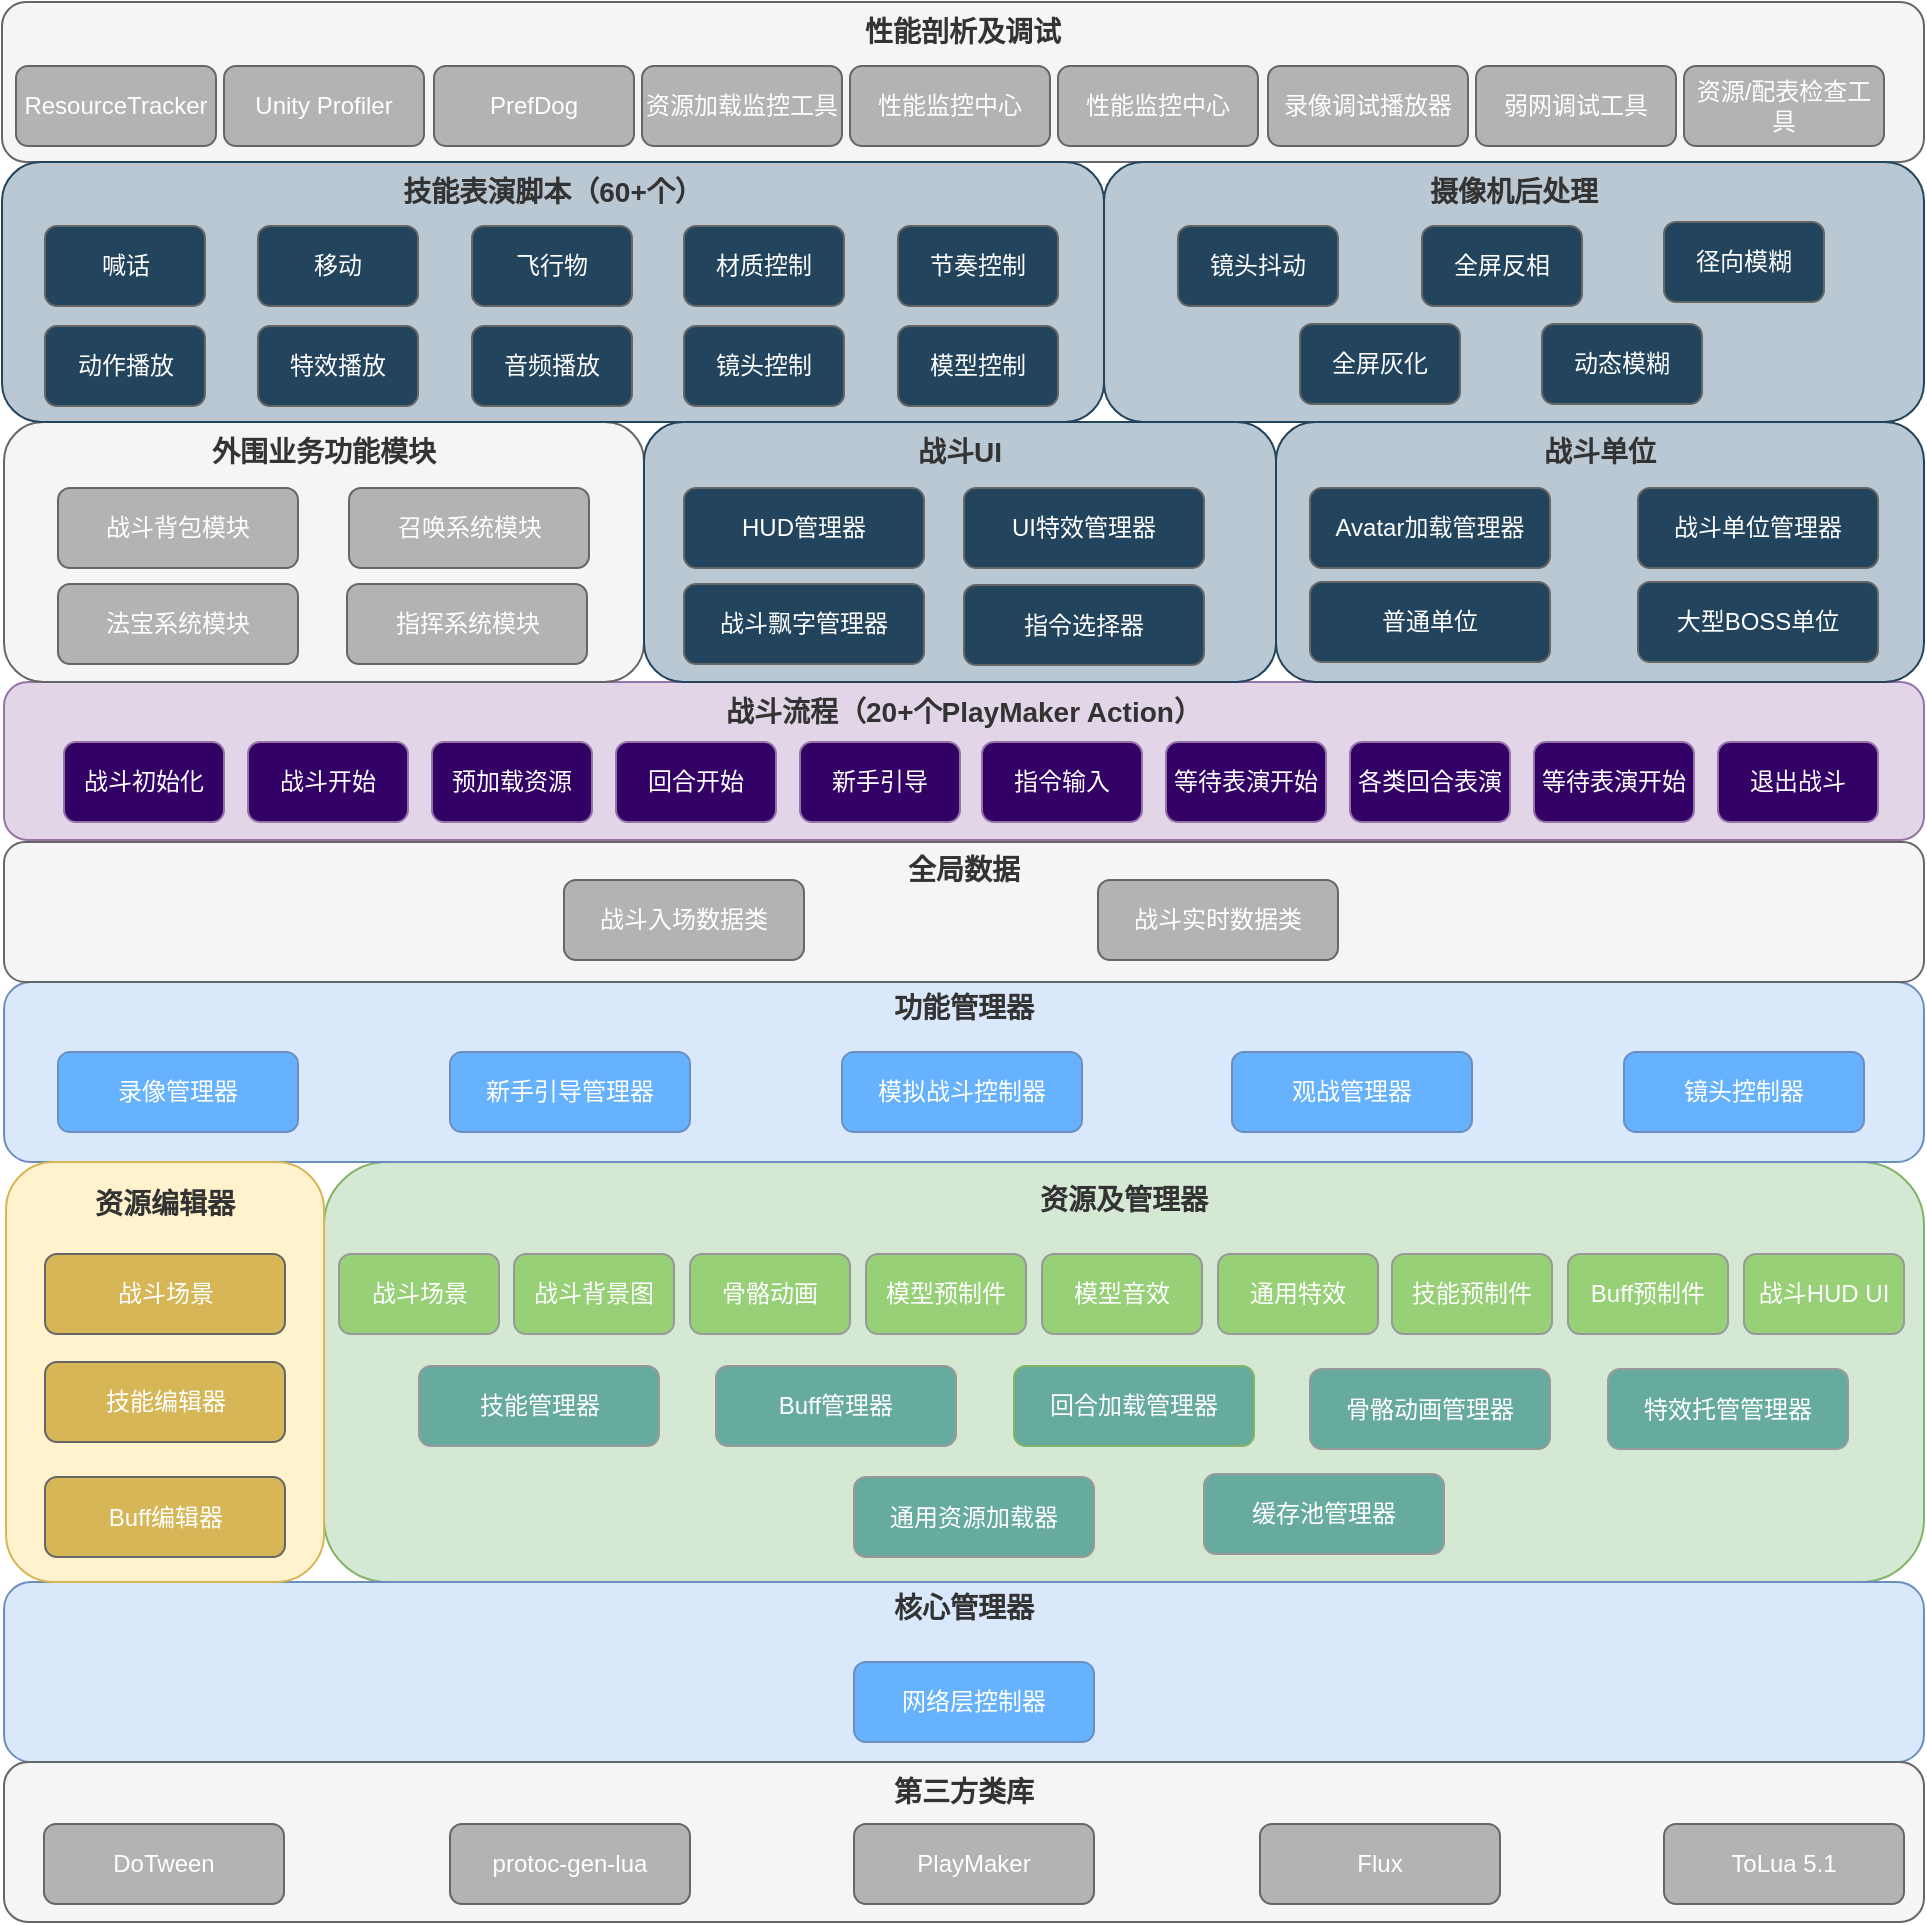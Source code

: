 <mxfile version="12.2.0" type="github" pages="1"><diagram id="-Knro7iIvr_-B3o6s4ao" name="第 1 页"><mxGraphModel dx="1422" dy="745" grid="1" gridSize="10" guides="1" tooltips="1" connect="1" arrows="1" fold="1" page="1" pageScale="1" pageWidth="827" pageHeight="1169" math="0" shadow="0"><root><mxCell id="0"/><mxCell id="1" parent="0"/><mxCell id="s2iT2gd37a2M7Q--zr3d-125" value="&lt;font style=&quot;font-size: 18px&quot;&gt;&lt;b style=&quot;font-size: 14px&quot;&gt;&lt;font color=&quot;#333333&quot; style=&quot;font-size: 14px&quot;&gt;资源及管理器&lt;br&gt;&lt;br&gt;&lt;br&gt;&lt;br&gt;&lt;br&gt;&lt;br&gt;&lt;br&gt;&lt;br&gt;&lt;/font&gt;&lt;/b&gt;&lt;br&gt;&lt;/font&gt;" style="rounded=1;whiteSpace=wrap;html=1;strokeColor=#82b366;fillColor=#d5e8d4;" parent="1" vertex="1"><mxGeometry x="400" y="1350" width="800" height="210" as="geometry"/></mxCell><mxCell id="s2iT2gd37a2M7Q--zr3d-138" value="&lt;font style=&quot;font-size: 18px&quot;&gt;&lt;b style=&quot;font-size: 14px&quot;&gt;&lt;font color=&quot;#333333&quot; style=&quot;font-size: 14px&quot;&gt;核心管理器&lt;br&gt;&lt;br&gt;&lt;br&gt;&lt;/font&gt;&lt;/b&gt;&lt;br&gt;&lt;/font&gt;" style="rounded=1;whiteSpace=wrap;html=1;strokeColor=#6c8ebf;fillColor=#dae8fc;" parent="1" vertex="1"><mxGeometry x="240" y="1560" width="960" height="90" as="geometry"/></mxCell><mxCell id="s2iT2gd37a2M7Q--zr3d-22" value="&lt;font color=&quot;#ffffff&quot;&gt;网络层控制器&lt;/font&gt;" style="rounded=1;whiteSpace=wrap;html=1;fillColor=#66B2FF;strokeColor=#6c8ebf;" parent="1" vertex="1"><mxGeometry x="665" y="1600" width="120" height="40" as="geometry"/></mxCell><mxCell id="s2iT2gd37a2M7Q--zr3d-25" value="&lt;font color=&quot;#ffffff&quot;&gt;骨骼动画管理器&lt;/font&gt;" style="rounded=1;whiteSpace=wrap;html=1;fillColor=#67AB9F;strokeColor=#999999;" parent="1" vertex="1"><mxGeometry x="893" y="1453.5" width="120" height="40" as="geometry"/></mxCell><mxCell id="s2iT2gd37a2M7Q--zr3d-26" value="&lt;font color=&quot;#ffffff&quot;&gt;缓存池管理器&lt;/font&gt;" style="rounded=1;whiteSpace=wrap;html=1;fillColor=#67AB9F;strokeColor=#999999;" parent="1" vertex="1"><mxGeometry x="840" y="1506" width="120" height="40" as="geometry"/></mxCell><mxCell id="s2iT2gd37a2M7Q--zr3d-49" value="&lt;font color=&quot;#ffffff&quot;&gt;回合加载管理器&lt;/font&gt;" style="rounded=1;whiteSpace=wrap;html=1;fillColor=#67AB9F;strokeColor=#82b366;" parent="1" vertex="1"><mxGeometry x="745" y="1452" width="120" height="40" as="geometry"/></mxCell><mxCell id="s2iT2gd37a2M7Q--zr3d-50" value="&lt;font style=&quot;font-size: 14px&quot;&gt;&lt;font color=&quot;#333333&quot; style=&quot;font-size: 14px&quot;&gt;&lt;b&gt;第三方类库&lt;br&gt;&lt;/b&gt;&lt;/font&gt;&lt;br&gt;&lt;br&gt;&lt;br&gt;&lt;/font&gt;" style="rounded=1;whiteSpace=wrap;html=1;strokeColor=#666666;fillColor=#f5f5f5;fontColor=#333333;" parent="1" vertex="1"><mxGeometry x="240" y="1650" width="960" height="80" as="geometry"/></mxCell><mxCell id="s2iT2gd37a2M7Q--zr3d-58" value="&lt;font color=&quot;#ffffff&quot;&gt;特效托管管理器&lt;/font&gt;" style="rounded=1;whiteSpace=wrap;html=1;fillColor=#67AB9F;strokeColor=#999999;" parent="1" vertex="1"><mxGeometry x="1042" y="1453.5" width="120" height="40" as="geometry"/></mxCell><mxCell id="s2iT2gd37a2M7Q--zr3d-69" value="&lt;font color=&quot;#ffffff&quot;&gt;DoTween&lt;/font&gt;" style="rounded=1;whiteSpace=wrap;html=1;fillColor=#B3B3B3;strokeColor=#666666;fontColor=#333333;" parent="1" vertex="1"><mxGeometry x="260" y="1681" width="120" height="40" as="geometry"/></mxCell><mxCell id="s2iT2gd37a2M7Q--zr3d-71" value="&lt;span style=&quot;text-align: left ; white-space: nowrap&quot;&gt;&lt;font color=&quot;#ffffff&quot;&gt;protoc-gen-lua&lt;/font&gt;&lt;/span&gt;" style="rounded=1;whiteSpace=wrap;html=1;fillColor=#B3B3B3;strokeColor=#666666;fontColor=#333333;" parent="1" vertex="1"><mxGeometry x="463" y="1681" width="120" height="40" as="geometry"/></mxCell><mxCell id="s2iT2gd37a2M7Q--zr3d-72" value="&lt;span style=&quot;text-align: left ; white-space: nowrap&quot;&gt;&lt;font color=&quot;#ffffff&quot;&gt;PlayMaker&lt;br&gt;&lt;/font&gt;&lt;/span&gt;" style="rounded=1;whiteSpace=wrap;html=1;fillColor=#B3B3B3;strokeColor=#666666;fontColor=#333333;" parent="1" vertex="1"><mxGeometry x="665" y="1681" width="120" height="40" as="geometry"/></mxCell><mxCell id="s2iT2gd37a2M7Q--zr3d-73" value="&lt;span style=&quot;text-align: left ; white-space: nowrap&quot;&gt;&lt;font color=&quot;#ffffff&quot;&gt;Flux&lt;br&gt;&lt;/font&gt;&lt;/span&gt;" style="rounded=1;whiteSpace=wrap;html=1;fillColor=#B3B3B3;strokeColor=#666666;fontColor=#333333;" parent="1" vertex="1"><mxGeometry x="868" y="1681" width="120" height="40" as="geometry"/></mxCell><mxCell id="s2iT2gd37a2M7Q--zr3d-74" value="&lt;span style=&quot;text-align: left ; white-space: nowrap&quot;&gt;&lt;font color=&quot;#ffffff&quot;&gt;ToLua 5.1&lt;br&gt;&lt;/font&gt;&lt;/span&gt;" style="rounded=1;whiteSpace=wrap;html=1;fillColor=#B3B3B3;strokeColor=#666666;fontColor=#333333;" parent="1" vertex="1"><mxGeometry x="1070" y="1681" width="120" height="40" as="geometry"/></mxCell><mxCell id="s2iT2gd37a2M7Q--zr3d-126" value="&lt;font color=&quot;#ffffff&quot;&gt;骨骼动画&lt;/font&gt;" style="rounded=1;whiteSpace=wrap;html=1;fillColor=#97D077;strokeColor=#999999;" parent="1" vertex="1"><mxGeometry x="583" y="1396" width="80" height="40" as="geometry"/></mxCell><mxCell id="s2iT2gd37a2M7Q--zr3d-127" value="&lt;font color=&quot;#ffffff&quot;&gt;模型预制件&lt;/font&gt;" style="rounded=1;whiteSpace=wrap;html=1;fillColor=#97D077;strokeColor=#999999;" parent="1" vertex="1"><mxGeometry x="671" y="1396" width="80" height="40" as="geometry"/></mxCell><mxCell id="s2iT2gd37a2M7Q--zr3d-128" value="&lt;font color=&quot;#ffffff&quot;&gt;Buff预制件&lt;/font&gt;" style="rounded=1;whiteSpace=wrap;html=1;fillColor=#97D077;strokeColor=#999999;" parent="1" vertex="1"><mxGeometry x="1022" y="1396" width="80" height="40" as="geometry"/></mxCell><mxCell id="s2iT2gd37a2M7Q--zr3d-129" value="&lt;font color=&quot;#ffffff&quot;&gt;通用特效&lt;/font&gt;" style="rounded=1;whiteSpace=wrap;html=1;fillColor=#97D077;strokeColor=#999999;" parent="1" vertex="1"><mxGeometry x="847" y="1396" width="80" height="40" as="geometry"/></mxCell><mxCell id="s2iT2gd37a2M7Q--zr3d-130" value="&lt;font color=&quot;#ffffff&quot;&gt;战斗场景&lt;/font&gt;" style="rounded=1;whiteSpace=wrap;html=1;fillColor=#97D077;strokeColor=#999999;" parent="1" vertex="1"><mxGeometry x="407.5" y="1396" width="80" height="40" as="geometry"/></mxCell><mxCell id="s2iT2gd37a2M7Q--zr3d-131" value="&lt;font color=&quot;#ffffff&quot;&gt;技能预制件&lt;/font&gt;" style="rounded=1;whiteSpace=wrap;html=1;fillColor=#97D077;strokeColor=#999999;" parent="1" vertex="1"><mxGeometry x="934" y="1396" width="80" height="40" as="geometry"/></mxCell><mxCell id="s2iT2gd37a2M7Q--zr3d-132" value="&lt;font color=&quot;#ffffff&quot;&gt;战斗HUD UI&lt;br&gt;&lt;/font&gt;" style="rounded=1;whiteSpace=wrap;html=1;fillColor=#97D077;strokeColor=#999999;" parent="1" vertex="1"><mxGeometry x="1110" y="1396" width="80" height="40" as="geometry"/></mxCell><mxCell id="s2iT2gd37a2M7Q--zr3d-133" value="&lt;font color=&quot;#ffffff&quot;&gt;战斗背景图&lt;/font&gt;" style="rounded=1;whiteSpace=wrap;html=1;fillColor=#97D077;strokeColor=#999999;" parent="1" vertex="1"><mxGeometry x="495" y="1396" width="80" height="40" as="geometry"/></mxCell><mxCell id="s2iT2gd37a2M7Q--zr3d-134" value="&lt;font color=&quot;#ffffff&quot;&gt;模型音效&lt;/font&gt;" style="rounded=1;whiteSpace=wrap;html=1;fillColor=#97D077;strokeColor=#999999;" parent="1" vertex="1"><mxGeometry x="759" y="1396" width="80" height="40" as="geometry"/></mxCell><mxCell id="s2iT2gd37a2M7Q--zr3d-135" value="&lt;font color=&quot;#ffffff&quot;&gt;通用资源加载器&lt;/font&gt;" style="rounded=1;whiteSpace=wrap;html=1;fillColor=#67AB9F;strokeColor=#999999;" parent="1" vertex="1"><mxGeometry x="665" y="1507.5" width="120" height="40" as="geometry"/></mxCell><mxCell id="s2iT2gd37a2M7Q--zr3d-140" value="&lt;font style=&quot;font-size: 18px&quot;&gt;&lt;b style=&quot;font-size: 14px&quot;&gt;&lt;font color=&quot;#333333&quot; style=&quot;font-size: 14px&quot;&gt;功能管理器&lt;br&gt;&lt;br&gt;&lt;br&gt;&lt;/font&gt;&lt;/b&gt;&lt;br&gt;&lt;/font&gt;" style="rounded=1;whiteSpace=wrap;html=1;strokeColor=#6c8ebf;fillColor=#dae8fc;" parent="1" vertex="1"><mxGeometry x="240" y="1260" width="960" height="90" as="geometry"/></mxCell><mxCell id="s2iT2gd37a2M7Q--zr3d-141" value="&lt;span style=&quot;color: rgb(255 , 255 , 255)&quot;&gt;录像管理器&lt;/span&gt;" style="rounded=1;whiteSpace=wrap;html=1;fillColor=#66B2FF;strokeColor=#6c8ebf;" parent="1" vertex="1"><mxGeometry x="267" y="1295" width="120" height="40" as="geometry"/></mxCell><mxCell id="s2iT2gd37a2M7Q--zr3d-142" value="&lt;span style=&quot;color: rgb(255 , 255 , 255)&quot;&gt;新手引导管理器&lt;/span&gt;" style="rounded=1;whiteSpace=wrap;html=1;fillColor=#66B2FF;strokeColor=#6c8ebf;" parent="1" vertex="1"><mxGeometry x="463" y="1295" width="120" height="40" as="geometry"/></mxCell><mxCell id="s2iT2gd37a2M7Q--zr3d-143" value="&lt;span style=&quot;color: rgb(255 , 255 , 255)&quot;&gt;模拟战斗控制器&lt;/span&gt;" style="rounded=1;whiteSpace=wrap;html=1;fillColor=#66B2FF;strokeColor=#6c8ebf;" parent="1" vertex="1"><mxGeometry x="659" y="1295" width="120" height="40" as="geometry"/></mxCell><mxCell id="s2iT2gd37a2M7Q--zr3d-145" value="&lt;span style=&quot;color: rgb(255 , 255 , 255)&quot;&gt;观战管理器&lt;/span&gt;" style="rounded=1;whiteSpace=wrap;html=1;fillColor=#66B2FF;strokeColor=#6c8ebf;" parent="1" vertex="1"><mxGeometry x="854" y="1295" width="120" height="40" as="geometry"/></mxCell><mxCell id="s2iT2gd37a2M7Q--zr3d-146" value="&lt;span style=&quot;color: rgb(255 , 255 , 255)&quot;&gt;镜头控制器&lt;/span&gt;" style="rounded=1;whiteSpace=wrap;html=1;fillColor=#66B2FF;strokeColor=#6c8ebf;" parent="1" vertex="1"><mxGeometry x="1050" y="1295" width="120" height="40" as="geometry"/></mxCell><mxCell id="s2iT2gd37a2M7Q--zr3d-147" value="&lt;font style=&quot;font-size: 18px&quot;&gt;&lt;b style=&quot;font-size: 14px&quot;&gt;&lt;font color=&quot;#333333&quot; style=&quot;font-size: 14px&quot;&gt;&lt;br&gt;全局数据&lt;br&gt;&lt;br&gt;&lt;br&gt;&lt;/font&gt;&lt;/b&gt;&lt;br&gt;&lt;/font&gt;" style="rounded=1;whiteSpace=wrap;html=1;strokeColor=#666666;fillColor=#f5f5f5;fontColor=#333333;" parent="1" vertex="1"><mxGeometry x="240" y="1190" width="960" height="70" as="geometry"/></mxCell><mxCell id="s2iT2gd37a2M7Q--zr3d-148" value="&lt;font color=&quot;#ffffff&quot;&gt;战斗入场数据类&lt;/font&gt;" style="rounded=1;whiteSpace=wrap;html=1;fillColor=#B3B3B3;strokeColor=#666666;fontColor=#333333;" parent="1" vertex="1"><mxGeometry x="520" y="1209" width="120" height="40" as="geometry"/></mxCell><mxCell id="s2iT2gd37a2M7Q--zr3d-149" value="&lt;font color=&quot;#ffffff&quot;&gt;战斗实时数据类&lt;/font&gt;" style="rounded=1;whiteSpace=wrap;html=1;fillColor=#B3B3B3;strokeColor=#666666;fontColor=#333333;" parent="1" vertex="1"><mxGeometry x="787" y="1209" width="120" height="40" as="geometry"/></mxCell><mxCell id="s2iT2gd37a2M7Q--zr3d-151" value="&lt;font style=&quot;font-size: 14px&quot;&gt;&lt;b style=&quot;color: rgb(51 , 51 , 51)&quot;&gt;战斗流程（20+个PlayMaker Action）&lt;/b&gt;&lt;b style=&quot;font-size: 14px&quot;&gt;&lt;font color=&quot;#333333&quot; style=&quot;font-size: 14px&quot;&gt;&lt;br&gt;&lt;br&gt;&lt;br&gt;&lt;/font&gt;&lt;/b&gt;&lt;br&gt;&lt;/font&gt;" style="rounded=1;whiteSpace=wrap;html=1;fillColor=#e1d5e7;strokeColor=#9673a6;" parent="1" vertex="1"><mxGeometry x="240" y="1110" width="960" height="79" as="geometry"/></mxCell><mxCell id="s2iT2gd37a2M7Q--zr3d-152" value="&lt;span style=&quot;color: rgb(255 , 255 , 255)&quot;&gt;战斗初始化&lt;/span&gt;" style="rounded=1;whiteSpace=wrap;html=1;fillColor=#330066;strokeColor=#9673A6;" parent="1" vertex="1"><mxGeometry x="270" y="1140" width="80" height="40" as="geometry"/></mxCell><mxCell id="s2iT2gd37a2M7Q--zr3d-153" value="&lt;span style=&quot;color: rgb(255 , 255 , 255)&quot;&gt;等待表演开始&lt;/span&gt;" style="rounded=1;whiteSpace=wrap;html=1;fillColor=#330066;strokeColor=#9673A6;" parent="1" vertex="1"><mxGeometry x="1005" y="1140" width="80" height="40" as="geometry"/></mxCell><mxCell id="s2iT2gd37a2M7Q--zr3d-154" value="&lt;span style=&quot;color: rgb(255 , 255 , 255)&quot;&gt;战斗开始&lt;/span&gt;" style="rounded=1;whiteSpace=wrap;html=1;fillColor=#330066;strokeColor=#9673A6;" parent="1" vertex="1"><mxGeometry x="362" y="1140" width="80" height="40" as="geometry"/></mxCell><mxCell id="s2iT2gd37a2M7Q--zr3d-155" value="&lt;span style=&quot;color: rgb(255 , 255 , 255)&quot;&gt;预加载资源&lt;/span&gt;" style="rounded=1;whiteSpace=wrap;html=1;fillColor=#330066;strokeColor=#9673A6;" parent="1" vertex="1"><mxGeometry x="454" y="1140" width="80" height="40" as="geometry"/></mxCell><mxCell id="s2iT2gd37a2M7Q--zr3d-156" value="&lt;span style=&quot;color: rgb(255 , 255 , 255)&quot;&gt;回合开始&lt;/span&gt;" style="rounded=1;whiteSpace=wrap;html=1;fillColor=#330066;strokeColor=#9673A6;" parent="1" vertex="1"><mxGeometry x="546" y="1140" width="80" height="40" as="geometry"/></mxCell><mxCell id="s2iT2gd37a2M7Q--zr3d-157" value="&lt;span style=&quot;color: rgb(255 , 255 , 255)&quot;&gt;新手引导&lt;/span&gt;" style="rounded=1;whiteSpace=wrap;html=1;fillColor=#330066;strokeColor=#9673A6;" parent="1" vertex="1"><mxGeometry x="638" y="1140" width="80" height="40" as="geometry"/></mxCell><mxCell id="s2iT2gd37a2M7Q--zr3d-158" value="&lt;span style=&quot;color: rgb(255 , 255 , 255)&quot;&gt;指令输入&lt;/span&gt;" style="rounded=1;whiteSpace=wrap;html=1;fillColor=#330066;strokeColor=#9673A6;" parent="1" vertex="1"><mxGeometry x="729" y="1140" width="80" height="40" as="geometry"/></mxCell><mxCell id="s2iT2gd37a2M7Q--zr3d-159" value="&lt;font color=&quot;#ffffff&quot;&gt;等待表演开始&lt;/font&gt;" style="rounded=1;whiteSpace=wrap;html=1;fillColor=#330066;strokeColor=#9673A6;" parent="1" vertex="1"><mxGeometry x="821" y="1140" width="80" height="40" as="geometry"/></mxCell><mxCell id="s2iT2gd37a2M7Q--zr3d-160" value="&lt;font color=&quot;#ffffff&quot;&gt;各类回合表演&lt;/font&gt;" style="rounded=1;whiteSpace=wrap;html=1;fillColor=#330066;strokeColor=#9673A6;" parent="1" vertex="1"><mxGeometry x="913" y="1140" width="80" height="40" as="geometry"/></mxCell><mxCell id="s2iT2gd37a2M7Q--zr3d-161" value="&lt;span style=&quot;color: rgb(255 , 255 , 255)&quot;&gt;退出战斗&lt;/span&gt;" style="rounded=1;whiteSpace=wrap;html=1;fillColor=#330066;strokeColor=#9673A6;" parent="1" vertex="1"><mxGeometry x="1097" y="1140" width="80" height="40" as="geometry"/></mxCell><mxCell id="s2iT2gd37a2M7Q--zr3d-163" value="&lt;font style=&quot;font-size: 14px&quot;&gt;&lt;b style=&quot;color: rgb(51 , 51 , 51)&quot;&gt;资源编辑器&lt;/b&gt;&lt;b style=&quot;font-size: 14px&quot;&gt;&lt;font color=&quot;#333333&quot; style=&quot;font-size: 14px&quot;&gt;&lt;br&gt;&lt;br&gt;&lt;br&gt;&lt;br&gt;&lt;br&gt;&lt;br&gt;&lt;br&gt;&lt;br&gt;&lt;br&gt;&lt;br&gt;&lt;/font&gt;&lt;/b&gt;&lt;br&gt;&lt;/font&gt;" style="rounded=1;whiteSpace=wrap;html=1;fillColor=#FFF2CC;strokeColor=#d6b656;" parent="1" vertex="1"><mxGeometry x="241" y="1350" width="159" height="210" as="geometry"/></mxCell><mxCell id="s2iT2gd37a2M7Q--zr3d-164" value="&lt;font color=&quot;#ffffff&quot;&gt;战斗场景&lt;/font&gt;" style="rounded=1;whiteSpace=wrap;html=1;fillColor=#D6B656;strokeColor=#666666;" parent="1" vertex="1"><mxGeometry x="260.5" y="1396" width="120" height="40" as="geometry"/></mxCell><mxCell id="s2iT2gd37a2M7Q--zr3d-165" value="&lt;font color=&quot;#ffffff&quot;&gt;技能编辑器&lt;/font&gt;" style="rounded=1;whiteSpace=wrap;html=1;fillColor=#D6B656;strokeColor=#666666;fontColor=#ffffff;" parent="1" vertex="1"><mxGeometry x="260.5" y="1450" width="120" height="40" as="geometry"/></mxCell><mxCell id="s2iT2gd37a2M7Q--zr3d-166" value="&lt;font color=&quot;#ffffff&quot;&gt;Buff编辑器&lt;/font&gt;" style="rounded=1;whiteSpace=wrap;html=1;fillColor=#D6B656;strokeColor=#666666;fontColor=#ffffff;" parent="1" vertex="1"><mxGeometry x="260.5" y="1507.5" width="120" height="40" as="geometry"/></mxCell><mxCell id="s2iT2gd37a2M7Q--zr3d-167" value="&lt;font style=&quot;font-size: 14px&quot;&gt;&lt;b style=&quot;color: rgb(51 , 51 , 51)&quot;&gt;外围业务功能模块&lt;/b&gt;&lt;b style=&quot;font-size: 14px&quot;&gt;&lt;font color=&quot;#333333&quot; style=&quot;font-size: 14px&quot;&gt;&lt;br&gt;&lt;br&gt;&lt;br&gt;&lt;br&gt;&lt;br&gt;&lt;br&gt;&lt;/font&gt;&lt;/b&gt;&lt;br&gt;&lt;/font&gt;" style="rounded=1;whiteSpace=wrap;html=1;fillColor=#f5f5f5;strokeColor=#666666;fontColor=#333333;" parent="1" vertex="1"><mxGeometry x="240" y="980" width="320" height="130" as="geometry"/></mxCell><mxCell id="s2iT2gd37a2M7Q--zr3d-168" value="&lt;font color=&quot;#ffffff&quot;&gt;战斗背包模块&lt;/font&gt;" style="rounded=1;whiteSpace=wrap;html=1;fillColor=#B3B3B3;strokeColor=#666666;fontColor=#333333;" parent="1" vertex="1"><mxGeometry x="267" y="1013" width="120" height="40" as="geometry"/></mxCell><mxCell id="s2iT2gd37a2M7Q--zr3d-170" value="&lt;font color=&quot;#ffffff&quot;&gt;召唤系统模块&lt;/font&gt;" style="rounded=1;whiteSpace=wrap;html=1;fillColor=#B3B3B3;strokeColor=#666666;fontColor=#333333;" parent="1" vertex="1"><mxGeometry x="412.5" y="1013" width="120" height="40" as="geometry"/></mxCell><mxCell id="s2iT2gd37a2M7Q--zr3d-171" value="&lt;font color=&quot;#ffffff&quot;&gt;法宝系统模块&lt;/font&gt;" style="rounded=1;whiteSpace=wrap;html=1;fillColor=#B3B3B3;strokeColor=#666666;fontColor=#333333;" parent="1" vertex="1"><mxGeometry x="267" y="1061" width="120" height="40" as="geometry"/></mxCell><mxCell id="s2iT2gd37a2M7Q--zr3d-172" value="&lt;font color=&quot;#ffffff&quot;&gt;指挥系统模块&lt;/font&gt;" style="rounded=1;whiteSpace=wrap;html=1;fillColor=#B3B3B3;strokeColor=#666666;fontColor=#333333;" parent="1" vertex="1"><mxGeometry x="411.5" y="1061" width="120" height="40" as="geometry"/></mxCell><mxCell id="s2iT2gd37a2M7Q--zr3d-173" value="&lt;font style=&quot;font-size: 14px&quot;&gt;&lt;b style=&quot;color: rgb(51 , 51 , 51)&quot;&gt;战斗UI&lt;/b&gt;&lt;b style=&quot;font-size: 14px&quot;&gt;&lt;font color=&quot;#333333&quot; style=&quot;font-size: 14px&quot;&gt;&lt;br&gt;&lt;br&gt;&lt;br&gt;&lt;br&gt;&lt;br&gt;&lt;br&gt;&lt;/font&gt;&lt;/b&gt;&lt;br&gt;&lt;/font&gt;" style="rounded=1;whiteSpace=wrap;html=1;fillColor=#bac8d3;strokeColor=#23445d;" parent="1" vertex="1"><mxGeometry x="560" y="980" width="316" height="130" as="geometry"/></mxCell><mxCell id="s2iT2gd37a2M7Q--zr3d-174" value="&lt;font color=&quot;#ffffff&quot;&gt;HUD管理器&lt;/font&gt;" style="rounded=1;whiteSpace=wrap;html=1;fillColor=#23445D;strokeColor=#666666;fontColor=#333333;" parent="1" vertex="1"><mxGeometry x="580" y="1013" width="120" height="40" as="geometry"/></mxCell><mxCell id="s2iT2gd37a2M7Q--zr3d-177" value="&lt;font color=&quot;#ffffff&quot;&gt;UI特效管理器&lt;/font&gt;" style="rounded=1;whiteSpace=wrap;html=1;fillColor=#23445D;strokeColor=#666666;fontColor=#333333;" parent="1" vertex="1"><mxGeometry x="720" y="1013" width="120" height="40" as="geometry"/></mxCell><mxCell id="s2iT2gd37a2M7Q--zr3d-178" value="&lt;font color=&quot;#ffffff&quot;&gt;战斗飘字管理器&lt;/font&gt;" style="rounded=1;whiteSpace=wrap;html=1;fillColor=#23445D;strokeColor=#666666;fontColor=#333333;" parent="1" vertex="1"><mxGeometry x="580" y="1061" width="120" height="40" as="geometry"/></mxCell><mxCell id="s2iT2gd37a2M7Q--zr3d-179" value="&lt;font color=&quot;#ffffff&quot;&gt;指令选择器&lt;/font&gt;" style="rounded=1;whiteSpace=wrap;html=1;fillColor=#23445D;strokeColor=#666666;fontColor=#333333;" parent="1" vertex="1"><mxGeometry x="720" y="1061.5" width="120" height="40" as="geometry"/></mxCell><mxCell id="s2iT2gd37a2M7Q--zr3d-180" value="&lt;font style=&quot;font-size: 14px&quot;&gt;&lt;b style=&quot;color: rgb(51 , 51 , 51)&quot;&gt;战斗单位&lt;/b&gt;&lt;b style=&quot;font-size: 14px&quot;&gt;&lt;font color=&quot;#333333&quot; style=&quot;font-size: 14px&quot;&gt;&lt;br&gt;&lt;br&gt;&lt;br&gt;&lt;br&gt;&lt;br&gt;&lt;br&gt;&lt;/font&gt;&lt;/b&gt;&lt;br&gt;&lt;/font&gt;" style="rounded=1;whiteSpace=wrap;html=1;fillColor=#bac8d3;strokeColor=#23445d;" parent="1" vertex="1"><mxGeometry x="876" y="980" width="324" height="130" as="geometry"/></mxCell><mxCell id="s2iT2gd37a2M7Q--zr3d-181" value="&lt;font color=&quot;#ffffff&quot;&gt;Avatar加载管理器&lt;/font&gt;" style="rounded=1;whiteSpace=wrap;html=1;fillColor=#23445D;strokeColor=#666666;" parent="1" vertex="1"><mxGeometry x="893" y="1013" width="120" height="40" as="geometry"/></mxCell><mxCell id="s2iT2gd37a2M7Q--zr3d-182" value="&lt;font color=&quot;#ffffff&quot;&gt;战斗单位管理器&lt;/font&gt;" style="rounded=1;whiteSpace=wrap;html=1;fillColor=#23445D;strokeColor=#666666;" parent="1" vertex="1"><mxGeometry x="1057" y="1013" width="120" height="40" as="geometry"/></mxCell><mxCell id="s2iT2gd37a2M7Q--zr3d-183" value="&lt;font color=&quot;#ffffff&quot;&gt;普通单位&lt;/font&gt;" style="rounded=1;whiteSpace=wrap;html=1;fillColor=#23445D;strokeColor=#666666;" parent="1" vertex="1"><mxGeometry x="893" y="1060" width="120" height="40" as="geometry"/></mxCell><mxCell id="s2iT2gd37a2M7Q--zr3d-184" value="&lt;font color=&quot;#ffffff&quot;&gt;大型BOSS单位&lt;/font&gt;" style="rounded=1;whiteSpace=wrap;html=1;fillColor=#23445D;strokeColor=#666666;" parent="1" vertex="1"><mxGeometry x="1057" y="1060" width="120" height="40" as="geometry"/></mxCell><mxCell id="LHXtyW1gHId6ZwZsGiaU-1" value="&lt;font style=&quot;font-size: 14px&quot;&gt;&lt;b&gt;性能剖析及调试&lt;/b&gt;&lt;b style=&quot;font-size: 14px&quot;&gt;&lt;font color=&quot;#333333&quot; style=&quot;font-size: 14px&quot;&gt;&lt;br&gt;&lt;br&gt;&lt;br&gt;&lt;/font&gt;&lt;/b&gt;&lt;br&gt;&lt;/font&gt;" style="rounded=1;whiteSpace=wrap;html=1;fillColor=#f5f5f5;strokeColor=#666666;fontColor=#333333;" vertex="1" parent="1"><mxGeometry x="239" y="770" width="961" height="80" as="geometry"/></mxCell><mxCell id="LHXtyW1gHId6ZwZsGiaU-2" value="&lt;span style=&quot;color: rgb(255 , 255 , 255)&quot;&gt;&lt;font style=&quot;font-size: 12px&quot;&gt;ResourceTracker&lt;/font&gt;&lt;/span&gt;" style="rounded=1;whiteSpace=wrap;html=1;fillColor=#B3B3B3;strokeColor=#666666;fontColor=#333333;" vertex="1" parent="1"><mxGeometry x="246" y="802" width="100" height="40" as="geometry"/></mxCell><mxCell id="LHXtyW1gHId6ZwZsGiaU-3" value="&lt;span style=&quot;color: rgb(255 , 255 , 255)&quot;&gt;Unity Profiler&lt;/span&gt;" style="rounded=1;whiteSpace=wrap;html=1;fillColor=#B3B3B3;strokeColor=#666666;fontColor=#333333;" vertex="1" parent="1"><mxGeometry x="350" y="802" width="100" height="40" as="geometry"/></mxCell><mxCell id="LHXtyW1gHId6ZwZsGiaU-4" value="&lt;span style=&quot;color: rgb(255 , 255 , 255)&quot;&gt;PrefDog&lt;/span&gt;" style="rounded=1;whiteSpace=wrap;html=1;fillColor=#B3B3B3;strokeColor=#666666;fontColor=#333333;" vertex="1" parent="1"><mxGeometry x="455" y="802" width="100" height="40" as="geometry"/></mxCell><mxCell id="LHXtyW1gHId6ZwZsGiaU-5" value="&lt;span style=&quot;color: rgb(255 , 255 , 255)&quot;&gt;资源加载监控工具&lt;/span&gt;" style="rounded=1;whiteSpace=wrap;html=1;fillColor=#B3B3B3;strokeColor=#666666;fontColor=#333333;" vertex="1" parent="1"><mxGeometry x="559" y="802" width="100" height="40" as="geometry"/></mxCell><mxCell id="LHXtyW1gHId6ZwZsGiaU-6" value="&lt;span style=&quot;color: rgb(255 , 255 , 255)&quot;&gt;性能监控中心&lt;/span&gt;" style="rounded=1;whiteSpace=wrap;html=1;fillColor=#B3B3B3;strokeColor=#666666;fontColor=#333333;" vertex="1" parent="1"><mxGeometry x="663" y="802" width="100" height="40" as="geometry"/></mxCell><mxCell id="LHXtyW1gHId6ZwZsGiaU-7" value="&lt;span style=&quot;color: rgb(255 , 255 , 255)&quot;&gt;性能监控中心&lt;/span&gt;" style="rounded=1;whiteSpace=wrap;html=1;fillColor=#B3B3B3;strokeColor=#666666;fontColor=#333333;" vertex="1" parent="1"><mxGeometry x="767" y="802" width="100" height="40" as="geometry"/></mxCell><mxCell id="LHXtyW1gHId6ZwZsGiaU-8" value="&lt;span style=&quot;color: rgb(255 , 255 , 255)&quot;&gt;录像调试播放器&lt;/span&gt;" style="rounded=1;whiteSpace=wrap;html=1;fillColor=#B3B3B3;strokeColor=#666666;fontColor=#333333;" vertex="1" parent="1"><mxGeometry x="872" y="802" width="100" height="40" as="geometry"/></mxCell><mxCell id="LHXtyW1gHId6ZwZsGiaU-9" value="&lt;span style=&quot;color: rgb(255 , 255 , 255)&quot;&gt;弱网调试工具&lt;/span&gt;" style="rounded=1;whiteSpace=wrap;html=1;fillColor=#B3B3B3;strokeColor=#666666;fontColor=#333333;" vertex="1" parent="1"><mxGeometry x="976" y="802" width="100" height="40" as="geometry"/></mxCell><mxCell id="LHXtyW1gHId6ZwZsGiaU-10" value="&lt;span style=&quot;color: rgb(255 , 255 , 255)&quot;&gt;资源/配表检查工具&lt;/span&gt;" style="rounded=1;whiteSpace=wrap;html=1;fillColor=#B3B3B3;strokeColor=#666666;fontColor=#333333;" vertex="1" parent="1"><mxGeometry x="1080" y="802" width="100" height="40" as="geometry"/></mxCell><mxCell id="LHXtyW1gHId6ZwZsGiaU-11" value="&lt;font style=&quot;font-size: 14px&quot;&gt;&lt;b&gt;&lt;font color=&quot;#333333&quot; style=&quot;font-size: 14px&quot;&gt;技能表演脚本（&lt;/font&gt;&lt;/b&gt;&lt;b&gt;&lt;font color=&quot;#333333&quot; style=&quot;font-size: 14px&quot;&gt;60+个&lt;/font&gt;&lt;/b&gt;&lt;b&gt;&lt;font color=&quot;#333333&quot; style=&quot;font-size: 14px&quot;&gt;）&lt;/font&gt;&lt;/b&gt;&lt;b style=&quot;font-size: 14px&quot;&gt;&lt;font color=&quot;#333333&quot; style=&quot;font-size: 14px&quot;&gt;&lt;br&gt;&lt;br&gt;&lt;br&gt;&lt;br&gt;&lt;/font&gt;&lt;/b&gt;&lt;br&gt;&lt;br&gt;&lt;br&gt;&lt;/font&gt;" style="rounded=1;whiteSpace=wrap;html=1;fillColor=#bac8d3;strokeColor=#23445d;" vertex="1" parent="1"><mxGeometry x="239" y="850" width="551" height="130" as="geometry"/></mxCell><mxCell id="LHXtyW1gHId6ZwZsGiaU-12" value="&lt;font color=&quot;#ffffff&quot;&gt;喊话&lt;/font&gt;" style="rounded=1;whiteSpace=wrap;html=1;fillColor=#23445D;strokeColor=#666666;" vertex="1" parent="1"><mxGeometry x="260.5" y="882" width="80" height="40" as="geometry"/></mxCell><mxCell id="LHXtyW1gHId6ZwZsGiaU-14" value="&lt;font color=&quot;#ffffff&quot;&gt;移动&lt;/font&gt;" style="rounded=1;whiteSpace=wrap;html=1;fillColor=#23445D;strokeColor=#666666;" vertex="1" parent="1"><mxGeometry x="367" y="882" width="80" height="40" as="geometry"/></mxCell><mxCell id="LHXtyW1gHId6ZwZsGiaU-15" value="&lt;font color=&quot;#ffffff&quot;&gt;飞行物&lt;/font&gt;" style="rounded=1;whiteSpace=wrap;html=1;fillColor=#23445D;strokeColor=#666666;" vertex="1" parent="1"><mxGeometry x="474" y="882" width="80" height="40" as="geometry"/></mxCell><mxCell id="LHXtyW1gHId6ZwZsGiaU-16" value="&lt;font color=&quot;#ffffff&quot;&gt;材质控制&lt;/font&gt;" style="rounded=1;whiteSpace=wrap;html=1;fillColor=#23445D;strokeColor=#666666;" vertex="1" parent="1"><mxGeometry x="580" y="882" width="80" height="40" as="geometry"/></mxCell><mxCell id="LHXtyW1gHId6ZwZsGiaU-17" value="&lt;font color=&quot;#ffffff&quot;&gt;节奏控制&lt;/font&gt;" style="rounded=1;whiteSpace=wrap;html=1;fillColor=#23445D;strokeColor=#666666;" vertex="1" parent="1"><mxGeometry x="687" y="882" width="80" height="40" as="geometry"/></mxCell><mxCell id="LHXtyW1gHId6ZwZsGiaU-19" value="&lt;font color=&quot;#ffffff&quot;&gt;动作播放&lt;/font&gt;" style="rounded=1;whiteSpace=wrap;html=1;fillColor=#23445D;strokeColor=#666666;" vertex="1" parent="1"><mxGeometry x="260.5" y="932" width="80" height="40" as="geometry"/></mxCell><mxCell id="LHXtyW1gHId6ZwZsGiaU-20" value="&lt;font color=&quot;#ffffff&quot;&gt;特效播放&lt;/font&gt;" style="rounded=1;whiteSpace=wrap;html=1;fillColor=#23445D;strokeColor=#666666;" vertex="1" parent="1"><mxGeometry x="367" y="932" width="80" height="40" as="geometry"/></mxCell><mxCell id="LHXtyW1gHId6ZwZsGiaU-21" value="&lt;font color=&quot;#ffffff&quot;&gt;音频播放&lt;/font&gt;" style="rounded=1;whiteSpace=wrap;html=1;fillColor=#23445D;strokeColor=#666666;" vertex="1" parent="1"><mxGeometry x="474" y="932" width="80" height="40" as="geometry"/></mxCell><mxCell id="LHXtyW1gHId6ZwZsGiaU-22" value="&lt;span style=&quot;color: rgb(255 , 255 , 255)&quot;&gt;镜头控制&lt;/span&gt;" style="rounded=1;whiteSpace=wrap;html=1;fillColor=#23445D;strokeColor=#666666;" vertex="1" parent="1"><mxGeometry x="580" y="932" width="80" height="40" as="geometry"/></mxCell><mxCell id="LHXtyW1gHId6ZwZsGiaU-23" value="&lt;span style=&quot;color: rgb(255 , 255 , 255)&quot;&gt;模型控制&lt;/span&gt;" style="rounded=1;whiteSpace=wrap;html=1;fillColor=#23445D;strokeColor=#666666;" vertex="1" parent="1"><mxGeometry x="687" y="932" width="80" height="40" as="geometry"/></mxCell><mxCell id="LHXtyW1gHId6ZwZsGiaU-24" value="&lt;font style=&quot;font-size: 14px&quot;&gt;&lt;b style=&quot;font-size: 14px&quot;&gt;&lt;font color=&quot;#333333&quot; style=&quot;font-size: 14px&quot;&gt;摄像机后处理&lt;br&gt;&lt;br&gt;&lt;br&gt;&lt;br&gt;&lt;/font&gt;&lt;/b&gt;&lt;br&gt;&lt;br&gt;&lt;br&gt;&lt;/font&gt;" style="rounded=1;whiteSpace=wrap;html=1;fillColor=#bac8d3;strokeColor=#23445d;" vertex="1" parent="1"><mxGeometry x="790" y="850" width="410" height="130" as="geometry"/></mxCell><mxCell id="LHXtyW1gHId6ZwZsGiaU-25" value="&lt;span style=&quot;color: rgb(255 , 255 , 255)&quot;&gt;镜头抖动&lt;/span&gt;" style="rounded=1;whiteSpace=wrap;html=1;fillColor=#23445D;strokeColor=#666666;" vertex="1" parent="1"><mxGeometry x="827" y="882" width="80" height="40" as="geometry"/></mxCell><mxCell id="LHXtyW1gHId6ZwZsGiaU-26" value="&lt;span style=&quot;color: rgb(255 , 255 , 255)&quot;&gt;全屏反相&lt;/span&gt;" style="rounded=1;whiteSpace=wrap;html=1;fillColor=#23445D;strokeColor=#666666;" vertex="1" parent="1"><mxGeometry x="949" y="882" width="80" height="40" as="geometry"/></mxCell><mxCell id="LHXtyW1gHId6ZwZsGiaU-27" value="&lt;span style=&quot;color: rgb(255 , 255 , 255)&quot;&gt;径向模糊&lt;/span&gt;" style="rounded=1;whiteSpace=wrap;html=1;fillColor=#23445D;strokeColor=#666666;" vertex="1" parent="1"><mxGeometry x="1070" y="880" width="80" height="40" as="geometry"/></mxCell><mxCell id="LHXtyW1gHId6ZwZsGiaU-28" value="&lt;span style=&quot;color: rgb(255 , 255 , 255)&quot;&gt;全屏灰化&lt;/span&gt;" style="rounded=1;whiteSpace=wrap;html=1;fillColor=#23445D;strokeColor=#666666;" vertex="1" parent="1"><mxGeometry x="888" y="931" width="80" height="40" as="geometry"/></mxCell><mxCell id="LHXtyW1gHId6ZwZsGiaU-29" value="&lt;span style=&quot;color: rgb(255 , 255 , 255)&quot;&gt;动态模糊&lt;/span&gt;" style="rounded=1;whiteSpace=wrap;html=1;fillColor=#23445D;strokeColor=#666666;" vertex="1" parent="1"><mxGeometry x="1009" y="931" width="80" height="40" as="geometry"/></mxCell><mxCell id="LHXtyW1gHId6ZwZsGiaU-30" value="&lt;font color=&quot;#ffffff&quot;&gt;Buff管理器&lt;/font&gt;" style="rounded=1;whiteSpace=wrap;html=1;fillColor=#67AB9F;strokeColor=#999999;" vertex="1" parent="1"><mxGeometry x="596" y="1452" width="120" height="40" as="geometry"/></mxCell><mxCell id="LHXtyW1gHId6ZwZsGiaU-31" value="&lt;font color=&quot;#ffffff&quot;&gt;技能管理器&lt;/font&gt;" style="rounded=1;whiteSpace=wrap;html=1;fillColor=#67AB9F;strokeColor=#999999;" vertex="1" parent="1"><mxGeometry x="447.5" y="1452" width="120" height="40" as="geometry"/></mxCell></root></mxGraphModel></diagram></mxfile>
